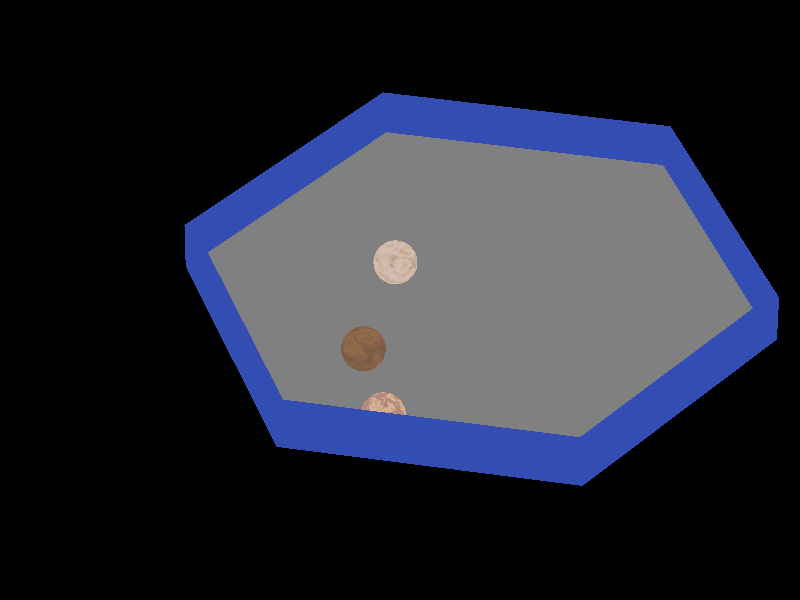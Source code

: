 #version 3.6;

#include "colors.inc"
#include "stones1.inc"
#include "stones2.inc"
#include "metals.inc"

global_settings {
	max_trace_level 64
}

#declare zoom=0.105;

camera {
	location <20,-100,80>
	sky z
	right -zoom*x*image_width/image_height
	up zoom*z
	look_at <0,0,0>
}

background{rgb 0}

light_source{<-8,-20,30> color rgb <0.97,0.95,0.95>}
light_source{<25,-12,12> color rgb <0.68,0.70,0.70>}

#declare fv=0;
#declare t_mesh=texture {
	pigment {
		gradient z
		color_map {
			[0 color rgb <0,0,0.6> filter fv]
			[0.15 color rgb <0.2,0.4,1> filter fv]
			[0.5 color rgb <0.6,0.1,0.7> filter fv]
			[0.85 color rgb <1,0.1,0.1> filter fv]
			[1 color rgb <1,0.6,0> filter fv]
		}
		scale <1,1,0.5>
		translate <0,0,-0.35>
	}
	finish {
		ambient 0.34
		diffuse 0.78
		specular 0.24
		phong 0.25
	}
}

#declare f1=finish{F_MetalC}
#declare p0=pigment{rgb <0.97,0.4,0.4>}
#declare p1=pigment{rgb <0.97,0.65,0.32>}
#declare p2=pigment{rgb <0.88,0.88,0.4>}
#declare p3=pigment{rgb <0.4,0.92,0.3>}
#declare p4=pigment{rgb <0.5,0.5,0.97>}
#declare p5=pigment{rgb <0.88,0.42,0.97>}
#declare p6=pigment{rgb <0.97,0.4,0.4>}
#declare p7=pigment{rgb <0.97,0.65,0.32>}
#declare p8=pigment{rgb <0.88,0.88,0.4>}
#declare p9=pigment{rgb <0.4,0.92,0.3>}
#declare p10=pigment{rgb <0.5,0.5,0.97>}
#declare p11=pigment{rgb <0.88,0.42,0.97>}

union {
sphere{<0,0,0>,0.5 texture{T_Stone1 translate <4,0,0>} matrix<-0.96757,0.0010559,-0.25262,0.24349,-0.26249,-0.93371,-0.067295,-0.96494,0.25371,-0.331131,-2.5121,0.499>}
sphere{<0,0,0>,0.5 texture{T_Stone2 translate <8,0,0>} matrix<0.95786,-0.037727,-0.28475,-0.28143,-0.32168,-0.90406,-0.057491,0.9461,-0.31874,-0.249374,0.715277,0.499>}
sphere{<0,0,0>,0.5 texture{T_Stone3 translate <12,0,0>} matrix<-0.34281,0.43224,0.83406,0.92939,0.28536,0.23411,-0.13681,0.85542,-0.49955,0.567331,-4.71284,0.499>}
    //texture{finish{f1} pigment{p2}}
}

#declare c30=sqrt(0.75);
#declare cr=5.72*1;
#declare th=0.2;
#declare ct=cr+th;

//    cylinder{<1.72925,0.49968,-th>,<1.72925,0.49968,1>,cr+th}
//    cylinder{<1.72925,0.49968,0>,<1.72925,0.49968,1.5>,cr}
prism{
    -th,1,14,
    <cr/c30,0>,<cr/sqrt(3.),cr>,<-cr/sqrt(3.),cr>,<-cr/c30,0>,<-cr/sqrt(3.),-cr>,<cr/sqrt(3.),-cr>,<cr/c30,0>,
    <ct/c30,0>,<ct/sqrt(3.),ct>,<-ct/sqrt(3.),ct>,<-ct/c30,0>,<-ct/sqrt(3.),-ct>,<ct/sqrt(3.),-ct>,<ct/c30,0>
    rotate <90,0,0>
    translate <1.72925,0.49968,0>
    texture{finish{F_MetalA} pigment{rgb <0.2,0.3,0.7>}}
}

#declare ch=cr+0.5*th;

prism{
    -0.5*th,0,7,
    <ch/c30,0>,<ch/sqrt(3.),ch>,<-ch/sqrt(3.),ch>,<-ch/c30,0>,<-ch/sqrt(3.),-ch>,<ch/sqrt(3.),-ch>,<ch/c30,0>
    rotate <90,0,0>
    translate <1.72925,0.49968,0>
    texture{finish{F_MetalB} pigment{rgb <0.5,0.5,0.5>}}
}
